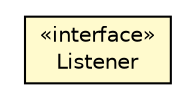#!/usr/local/bin/dot
#
# Class diagram 
# Generated by UMLGraph version R5_6-24-gf6e263 (http://www.umlgraph.org/)
#

digraph G {
	edge [fontname="Helvetica",fontsize=10,labelfontname="Helvetica",labelfontsize=10];
	node [fontname="Helvetica",fontsize=10,shape=plaintext];
	nodesep=0.25;
	ranksep=0.5;
	// com.orientechnologies.orient.etl.loader.OStreamLoader.Listener
	c4070400 [label=<<table title="com.orientechnologies.orient.etl.loader.OStreamLoader.Listener" border="0" cellborder="1" cellspacing="0" cellpadding="2" port="p" bgcolor="lemonChiffon" href="./OStreamLoader.Listener.html">
		<tr><td><table border="0" cellspacing="0" cellpadding="1">
<tr><td align="center" balign="center"> &#171;interface&#187; </td></tr>
<tr><td align="center" balign="center"> Listener </td></tr>
		</table></td></tr>
		</table>>, URL="./OStreamLoader.Listener.html", fontname="Helvetica", fontcolor="black", fontsize=10.0];
}

